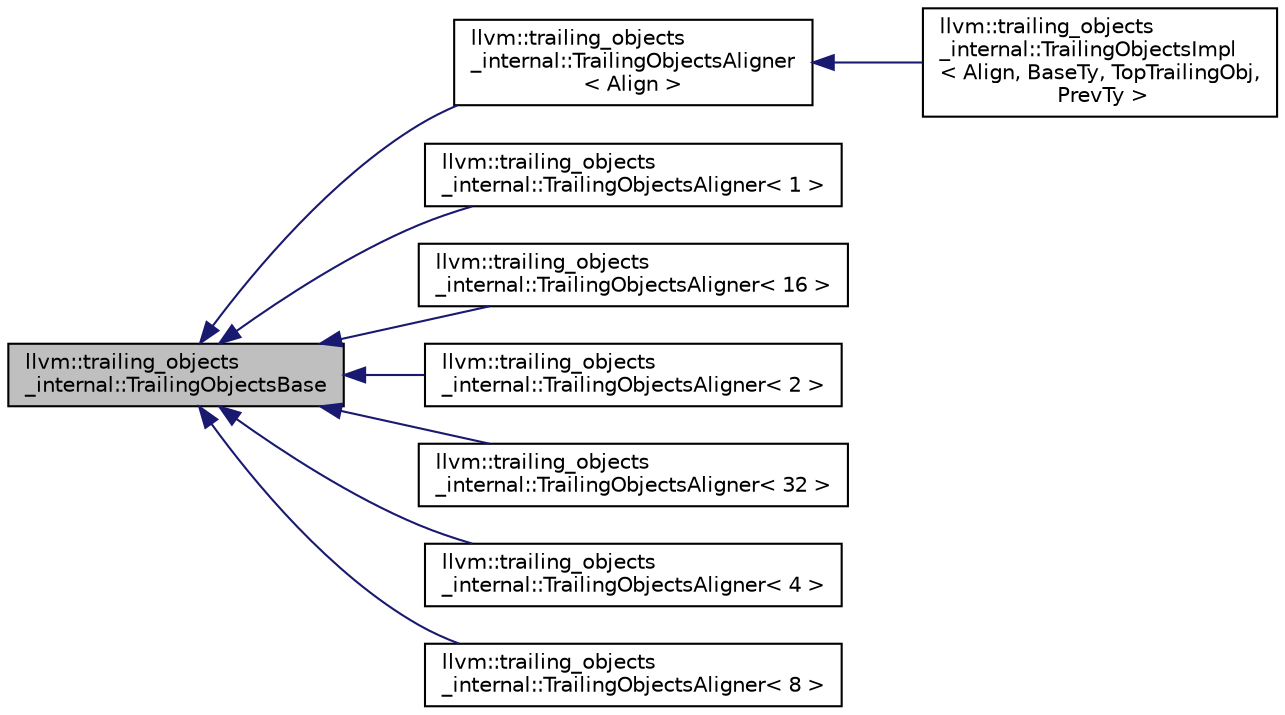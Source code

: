 digraph "llvm::trailing_objects_internal::TrailingObjectsBase"
{
 // LATEX_PDF_SIZE
  bgcolor="transparent";
  edge [fontname="Helvetica",fontsize="10",labelfontname="Helvetica",labelfontsize="10"];
  node [fontname="Helvetica",fontsize="10",shape="box"];
  rankdir="LR";
  Node1 [label="llvm::trailing_objects\l_internal::TrailingObjectsBase",height=0.2,width=0.4,color="black", fillcolor="grey75", style="filled", fontcolor="black",tooltip="The base class for TrailingObjects* classes."];
  Node1 -> Node2 [dir="back",color="midnightblue",fontsize="10",style="solid",fontname="Helvetica"];
  Node2 [label="llvm::trailing_objects\l_internal::TrailingObjectsAligner\l\< Align \>",height=0.2,width=0.4,color="black",URL="$classllvm_1_1trailing__objects__internal_1_1TrailingObjectsAligner.html",tooltip="This helper template works-around MSVC 2013's lack of useful alignas() support."];
  Node2 -> Node3 [dir="back",color="midnightblue",fontsize="10",style="solid",fontname="Helvetica"];
  Node3 [label="llvm::trailing_objects\l_internal::TrailingObjectsImpl\l\< Align, BaseTy, TopTrailingObj,\l PrevTy \>",height=0.2,width=0.4,color="black",URL="$classllvm_1_1trailing__objects__internal_1_1TrailingObjectsImpl_3_01Align_00_01BaseTy_00_01TopTrailingObj_00_01PrevTy_01_4.html",tooltip=" "];
  Node1 -> Node4 [dir="back",color="midnightblue",fontsize="10",style="solid",fontname="Helvetica"];
  Node4 [label="llvm::trailing_objects\l_internal::TrailingObjectsAligner\< 1 \>",height=0.2,width=0.4,color="black",URL="$classllvm_1_1trailing__objects__internal_1_1TrailingObjectsAligner_3_011_01_4.html",tooltip=" "];
  Node1 -> Node5 [dir="back",color="midnightblue",fontsize="10",style="solid",fontname="Helvetica"];
  Node5 [label="llvm::trailing_objects\l_internal::TrailingObjectsAligner\< 16 \>",height=0.2,width=0.4,color="black",URL="$classllvm_1_1trailing__objects__internal_1_1TrailingObjectsAligner_3_0116_01_4.html",tooltip=" "];
  Node1 -> Node6 [dir="back",color="midnightblue",fontsize="10",style="solid",fontname="Helvetica"];
  Node6 [label="llvm::trailing_objects\l_internal::TrailingObjectsAligner\< 2 \>",height=0.2,width=0.4,color="black",URL="$classllvm_1_1trailing__objects__internal_1_1TrailingObjectsAligner_3_012_01_4.html",tooltip=" "];
  Node1 -> Node7 [dir="back",color="midnightblue",fontsize="10",style="solid",fontname="Helvetica"];
  Node7 [label="llvm::trailing_objects\l_internal::TrailingObjectsAligner\< 32 \>",height=0.2,width=0.4,color="black",URL="$classllvm_1_1trailing__objects__internal_1_1TrailingObjectsAligner_3_0132_01_4.html",tooltip=" "];
  Node1 -> Node8 [dir="back",color="midnightblue",fontsize="10",style="solid",fontname="Helvetica"];
  Node8 [label="llvm::trailing_objects\l_internal::TrailingObjectsAligner\< 4 \>",height=0.2,width=0.4,color="black",URL="$classllvm_1_1trailing__objects__internal_1_1TrailingObjectsAligner_3_014_01_4.html",tooltip=" "];
  Node1 -> Node9 [dir="back",color="midnightblue",fontsize="10",style="solid",fontname="Helvetica"];
  Node9 [label="llvm::trailing_objects\l_internal::TrailingObjectsAligner\< 8 \>",height=0.2,width=0.4,color="black",URL="$classllvm_1_1trailing__objects__internal_1_1TrailingObjectsAligner_3_018_01_4.html",tooltip=" "];
}
